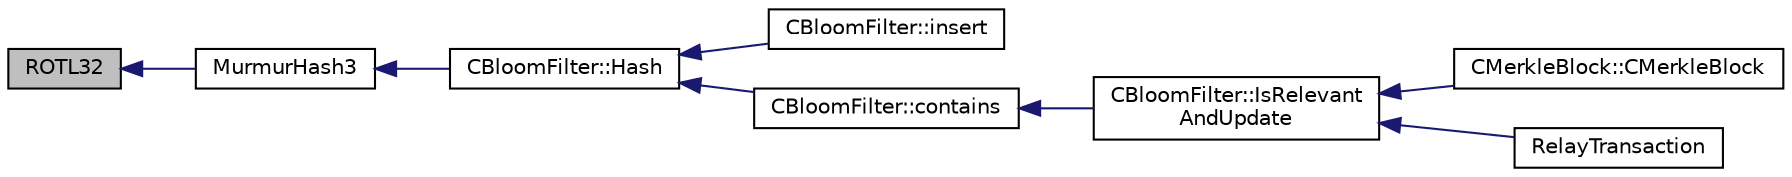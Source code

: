 digraph "ROTL32"
{
  edge [fontname="Helvetica",fontsize="10",labelfontname="Helvetica",labelfontsize="10"];
  node [fontname="Helvetica",fontsize="10",shape=record];
  rankdir="LR";
  Node16 [label="ROTL32",height=0.2,width=0.4,color="black", fillcolor="grey75", style="filled", fontcolor="black"];
  Node16 -> Node17 [dir="back",color="midnightblue",fontsize="10",style="solid",fontname="Helvetica"];
  Node17 [label="MurmurHash3",height=0.2,width=0.4,color="black", fillcolor="white", style="filled",URL="$hash_8h.html#a3cf0406d24590eaad9a3163c552e9730"];
  Node17 -> Node18 [dir="back",color="midnightblue",fontsize="10",style="solid",fontname="Helvetica"];
  Node18 [label="CBloomFilter::Hash",height=0.2,width=0.4,color="black", fillcolor="white", style="filled",URL="$class_c_bloom_filter.html#a19031bd85ec49cb6f6d2cd8aa3414c75"];
  Node18 -> Node19 [dir="back",color="midnightblue",fontsize="10",style="solid",fontname="Helvetica"];
  Node19 [label="CBloomFilter::insert",height=0.2,width=0.4,color="black", fillcolor="white", style="filled",URL="$class_c_bloom_filter.html#abba52843c7c691ef7deb07d9a645dcc2"];
  Node18 -> Node20 [dir="back",color="midnightblue",fontsize="10",style="solid",fontname="Helvetica"];
  Node20 [label="CBloomFilter::contains",height=0.2,width=0.4,color="black", fillcolor="white", style="filled",URL="$class_c_bloom_filter.html#afe62e10a4c4cf64e18a2a659d0bcc31b"];
  Node20 -> Node21 [dir="back",color="midnightblue",fontsize="10",style="solid",fontname="Helvetica"];
  Node21 [label="CBloomFilter::IsRelevant\lAndUpdate",height=0.2,width=0.4,color="black", fillcolor="white", style="filled",URL="$class_c_bloom_filter.html#aec420a9b66ab133090c2b4b8ed286f79",tooltip="Also adds any outputs which match the filter to the filter (to match their spending txes) ..."];
  Node21 -> Node22 [dir="back",color="midnightblue",fontsize="10",style="solid",fontname="Helvetica"];
  Node22 [label="CMerkleBlock::CMerkleBlock",height=0.2,width=0.4,color="black", fillcolor="white", style="filled",URL="$class_c_merkle_block.html#a5d08ce7034216ca25b0f9eab6bf8c389",tooltip="Create from a CBlock, filtering transactions according to filter Note that this will call IsRelevantA..."];
  Node21 -> Node23 [dir="back",color="midnightblue",fontsize="10",style="solid",fontname="Helvetica"];
  Node23 [label="RelayTransaction",height=0.2,width=0.4,color="black", fillcolor="white", style="filled",URL="$net_8h.html#a9b1fd21b29b86ead3587731eeaf7b42c"];
}
